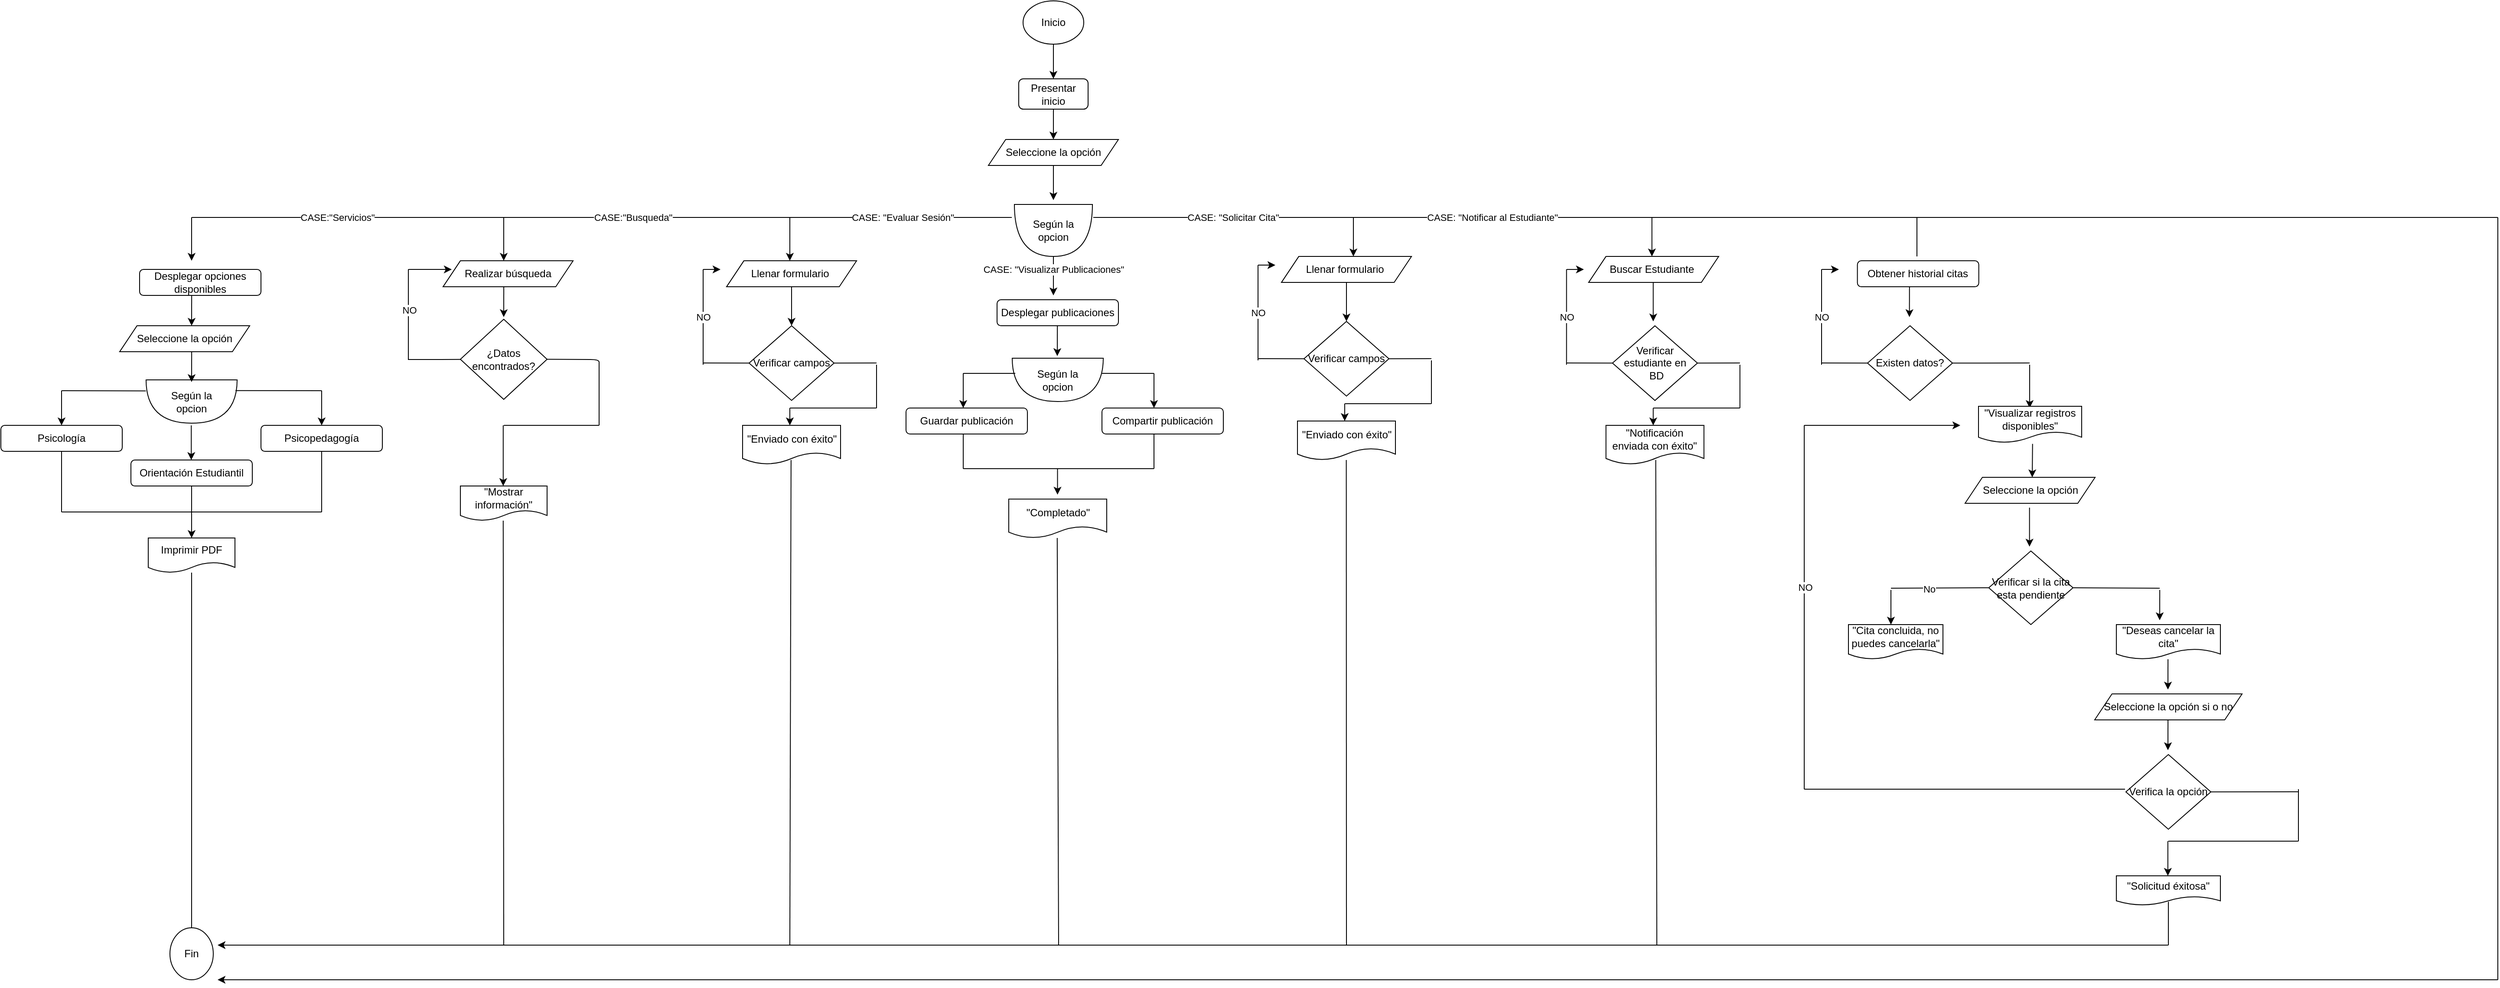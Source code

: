 <mxfile version="21.2.1" type="github">
  <diagram name="Página-1" id="sgpbGKXVAoiBB3uO94ZU">
    <mxGraphModel dx="7720" dy="3080" grid="1" gridSize="10" guides="1" tooltips="1" connect="1" arrows="1" fold="1" page="1" pageScale="1" pageWidth="827" pageHeight="1169" math="0" shadow="0">
      <root>
        <mxCell id="0" />
        <mxCell id="1" parent="0" />
        <mxCell id="1PB_SCIDDS1MxONWPjft-3" value="" style="edgeStyle=orthogonalEdgeStyle;rounded=0;orthogonalLoop=1;jettySize=auto;html=1;" parent="1" source="1PB_SCIDDS1MxONWPjft-1" target="1PB_SCIDDS1MxONWPjft-2" edge="1">
          <mxGeometry relative="1" as="geometry" />
        </mxCell>
        <mxCell id="1PB_SCIDDS1MxONWPjft-1" value="Inicio" style="ellipse;whiteSpace=wrap;html=1;" parent="1" vertex="1">
          <mxGeometry x="379" y="150" width="70" height="50" as="geometry" />
        </mxCell>
        <mxCell id="1PB_SCIDDS1MxONWPjft-5" value="" style="edgeStyle=orthogonalEdgeStyle;rounded=0;orthogonalLoop=1;jettySize=auto;html=1;" parent="1" source="1PB_SCIDDS1MxONWPjft-2" edge="1">
          <mxGeometry relative="1" as="geometry">
            <mxPoint x="414" y="310.0" as="targetPoint" />
          </mxGeometry>
        </mxCell>
        <mxCell id="1PB_SCIDDS1MxONWPjft-2" value="Presentar inicio" style="rounded=1;whiteSpace=wrap;html=1;" parent="1" vertex="1">
          <mxGeometry x="374" y="240" width="80" height="35" as="geometry" />
        </mxCell>
        <mxCell id="1PB_SCIDDS1MxONWPjft-12" value="" style="edgeStyle=orthogonalEdgeStyle;rounded=0;orthogonalLoop=1;jettySize=auto;html=1;" parent="1" source="1PB_SCIDDS1MxONWPjft-6" edge="1">
          <mxGeometry relative="1" as="geometry">
            <mxPoint x="414" y="380" as="targetPoint" />
          </mxGeometry>
        </mxCell>
        <mxCell id="1PB_SCIDDS1MxONWPjft-6" value="Seleccione la opción" style="shape=parallelogram;perimeter=parallelogramPerimeter;whiteSpace=wrap;html=1;fixedSize=1;" parent="1" vertex="1">
          <mxGeometry x="339" y="310" width="150" height="30" as="geometry" />
        </mxCell>
        <mxCell id="1PB_SCIDDS1MxONWPjft-9" value="" style="shape=or;whiteSpace=wrap;html=1;rotation=90;" parent="1" vertex="1">
          <mxGeometry x="384" y="370" width="60" height="90" as="geometry" />
        </mxCell>
        <mxCell id="1PB_SCIDDS1MxONWPjft-10" value="Según la opcion" style="text;html=1;strokeColor=none;fillColor=none;align=center;verticalAlign=middle;whiteSpace=wrap;rounded=0;" parent="1" vertex="1">
          <mxGeometry x="384" y="400" width="60" height="30" as="geometry" />
        </mxCell>
        <mxCell id="1PB_SCIDDS1MxONWPjft-18" value="" style="endArrow=classic;html=1;rounded=0;" parent="1" edge="1">
          <mxGeometry width="50" height="50" relative="1" as="geometry">
            <mxPoint x="-580" y="400.04" as="sourcePoint" />
            <mxPoint x="-580" y="450.04" as="targetPoint" />
          </mxGeometry>
        </mxCell>
        <mxCell id="1PB_SCIDDS1MxONWPjft-20" value="" style="endArrow=none;html=1;rounded=0;" parent="1" edge="1">
          <mxGeometry width="50" height="50" relative="1" as="geometry">
            <mxPoint x="-580" y="400.04" as="sourcePoint" />
            <mxPoint x="366" y="400" as="targetPoint" />
          </mxGeometry>
        </mxCell>
        <mxCell id="1PB_SCIDDS1MxONWPjft-21" value="CASE:&quot;Servicios&quot;" style="edgeLabel;html=1;align=center;verticalAlign=middle;resizable=0;points=[];" parent="1PB_SCIDDS1MxONWPjft-20" vertex="1" connectable="0">
          <mxGeometry x="-0.813" relative="1" as="geometry">
            <mxPoint x="79" as="offset" />
          </mxGeometry>
        </mxCell>
        <mxCell id="1PB_SCIDDS1MxONWPjft-66" value="CASE:&quot;Busqueda&quot;" style="edgeLabel;html=1;align=center;verticalAlign=middle;resizable=0;points=[];" parent="1PB_SCIDDS1MxONWPjft-20" vertex="1" connectable="0">
          <mxGeometry x="-0.302" y="-2" relative="1" as="geometry">
            <mxPoint x="179" y="-2" as="offset" />
          </mxGeometry>
        </mxCell>
        <mxCell id="1PB_SCIDDS1MxONWPjft-81" value="CASE: &quot;Evaluar Sesión&quot;" style="edgeLabel;html=1;align=center;verticalAlign=middle;resizable=0;points=[];" parent="1PB_SCIDDS1MxONWPjft-20" vertex="1" connectable="0">
          <mxGeometry x="0.079" relative="1" as="geometry">
            <mxPoint x="309" as="offset" />
          </mxGeometry>
        </mxCell>
        <mxCell id="1PB_SCIDDS1MxONWPjft-27" value="" style="edgeStyle=orthogonalEdgeStyle;rounded=0;orthogonalLoop=1;jettySize=auto;html=1;" parent="1" edge="1">
          <mxGeometry relative="1" as="geometry">
            <mxPoint x="-579.933" y="490.04" as="sourcePoint" />
            <mxPoint x="-580" y="525.04" as="targetPoint" />
          </mxGeometry>
        </mxCell>
        <mxCell id="1PB_SCIDDS1MxONWPjft-23" value="" style="shape=or;whiteSpace=wrap;html=1;rotation=90;" parent="1" vertex="1">
          <mxGeometry x="-605" y="560.04" width="50" height="105" as="geometry" />
        </mxCell>
        <mxCell id="1PB_SCIDDS1MxONWPjft-24" value="Según la opcion" style="text;html=1;strokeColor=none;fillColor=none;align=center;verticalAlign=middle;whiteSpace=wrap;rounded=0;" parent="1" vertex="1">
          <mxGeometry x="-610" y="597.54" width="60" height="30" as="geometry" />
        </mxCell>
        <mxCell id="1PB_SCIDDS1MxONWPjft-28" value="" style="endArrow=none;html=1;rounded=0;entryX=0.255;entryY=1.003;entryDx=0;entryDy=0;entryPerimeter=0;" parent="1" target="1PB_SCIDDS1MxONWPjft-23" edge="1">
          <mxGeometry width="50" height="50" relative="1" as="geometry">
            <mxPoint x="-730" y="600.04" as="sourcePoint" />
            <mxPoint x="-640" y="597.54" as="targetPoint" />
          </mxGeometry>
        </mxCell>
        <mxCell id="1PB_SCIDDS1MxONWPjft-29" value="Desplegar opciones disponibles" style="rounded=1;whiteSpace=wrap;html=1;" parent="1" vertex="1">
          <mxGeometry x="-640" y="460.04" width="140" height="30" as="geometry" />
        </mxCell>
        <mxCell id="1PB_SCIDDS1MxONWPjft-30" value="Seleccione la opción" style="shape=parallelogram;perimeter=parallelogramPerimeter;whiteSpace=wrap;html=1;fixedSize=1;" parent="1" vertex="1">
          <mxGeometry x="-663" y="525.04" width="150" height="30" as="geometry" />
        </mxCell>
        <mxCell id="1PB_SCIDDS1MxONWPjft-33" value="" style="edgeStyle=orthogonalEdgeStyle;rounded=0;orthogonalLoop=1;jettySize=auto;html=1;" parent="1" edge="1">
          <mxGeometry relative="1" as="geometry">
            <mxPoint x="-579.933" y="555.04" as="sourcePoint" />
            <mxPoint x="-580" y="590.04" as="targetPoint" />
          </mxGeometry>
        </mxCell>
        <mxCell id="1PB_SCIDDS1MxONWPjft-34" value="Psicología" style="rounded=1;whiteSpace=wrap;html=1;" parent="1" vertex="1">
          <mxGeometry x="-800" y="640.04" width="140" height="30" as="geometry" />
        </mxCell>
        <mxCell id="1PB_SCIDDS1MxONWPjft-35" value="" style="endArrow=classic;html=1;rounded=0;" parent="1" edge="1">
          <mxGeometry width="50" height="50" relative="1" as="geometry">
            <mxPoint x="-580.37" y="640.04" as="sourcePoint" />
            <mxPoint x="-580.37" y="680.04" as="targetPoint" />
          </mxGeometry>
        </mxCell>
        <mxCell id="1PB_SCIDDS1MxONWPjft-38" value="Orientación Estudiantil" style="rounded=1;whiteSpace=wrap;html=1;" parent="1" vertex="1">
          <mxGeometry x="-650" y="680.04" width="140" height="30" as="geometry" />
        </mxCell>
        <mxCell id="1PB_SCIDDS1MxONWPjft-39" value="" style="endArrow=classic;html=1;rounded=0;" parent="1" edge="1">
          <mxGeometry width="50" height="50" relative="1" as="geometry">
            <mxPoint x="-730" y="600.04" as="sourcePoint" />
            <mxPoint x="-730" y="640.04" as="targetPoint" />
          </mxGeometry>
        </mxCell>
        <mxCell id="1PB_SCIDDS1MxONWPjft-40" value="Psicopedagogía" style="rounded=1;whiteSpace=wrap;html=1;" parent="1" vertex="1">
          <mxGeometry x="-500" y="640.04" width="140" height="30" as="geometry" />
        </mxCell>
        <mxCell id="1PB_SCIDDS1MxONWPjft-42" value="" style="endArrow=none;html=1;rounded=0;exitX=0.247;exitY=0.018;exitDx=0;exitDy=0;exitPerimeter=0;" parent="1" source="1PB_SCIDDS1MxONWPjft-23" edge="1">
          <mxGeometry width="50" height="50" relative="1" as="geometry">
            <mxPoint x="-520" y="600.04" as="sourcePoint" />
            <mxPoint x="-430" y="600.04" as="targetPoint" />
          </mxGeometry>
        </mxCell>
        <mxCell id="1PB_SCIDDS1MxONWPjft-43" value="" style="endArrow=classic;html=1;rounded=0;" parent="1" edge="1">
          <mxGeometry width="50" height="50" relative="1" as="geometry">
            <mxPoint x="-430" y="600.04" as="sourcePoint" />
            <mxPoint x="-430" y="640.04" as="targetPoint" />
          </mxGeometry>
        </mxCell>
        <mxCell id="1PB_SCIDDS1MxONWPjft-45" value="" style="endArrow=none;html=1;rounded=0;entryX=0.5;entryY=1;entryDx=0;entryDy=0;" parent="1" target="1PB_SCIDDS1MxONWPjft-34" edge="1">
          <mxGeometry width="50" height="50" relative="1" as="geometry">
            <mxPoint x="-730" y="740.04" as="sourcePoint" />
            <mxPoint x="-730" y="680.04" as="targetPoint" />
          </mxGeometry>
        </mxCell>
        <mxCell id="1PB_SCIDDS1MxONWPjft-46" value="" style="endArrow=none;html=1;rounded=0;entryX=0.5;entryY=1;entryDx=0;entryDy=0;" parent="1" target="1PB_SCIDDS1MxONWPjft-40" edge="1">
          <mxGeometry width="50" height="50" relative="1" as="geometry">
            <mxPoint x="-430" y="740.04" as="sourcePoint" />
            <mxPoint x="-420" y="680.04" as="targetPoint" />
          </mxGeometry>
        </mxCell>
        <mxCell id="1PB_SCIDDS1MxONWPjft-47" value="" style="endArrow=none;html=1;rounded=0;" parent="1" edge="1">
          <mxGeometry width="50" height="50" relative="1" as="geometry">
            <mxPoint x="-730" y="740.04" as="sourcePoint" />
            <mxPoint x="-430" y="740.04" as="targetPoint" />
          </mxGeometry>
        </mxCell>
        <mxCell id="1PB_SCIDDS1MxONWPjft-48" value="" style="endArrow=none;html=1;rounded=0;" parent="1" edge="1">
          <mxGeometry width="50" height="50" relative="1" as="geometry">
            <mxPoint x="-580" y="740.04" as="sourcePoint" />
            <mxPoint x="-580" y="710.04" as="targetPoint" />
          </mxGeometry>
        </mxCell>
        <mxCell id="1PB_SCIDDS1MxONWPjft-50" value="Imprimir PDF" style="shape=document;whiteSpace=wrap;html=1;boundedLbl=1;" parent="1" vertex="1">
          <mxGeometry x="-630" y="770.04" width="100" height="40" as="geometry" />
        </mxCell>
        <mxCell id="1PB_SCIDDS1MxONWPjft-51" value="" style="endArrow=classic;html=1;rounded=0;entryX=0.5;entryY=0;entryDx=0;entryDy=0;" parent="1" target="1PB_SCIDDS1MxONWPjft-50" edge="1">
          <mxGeometry width="50" height="50" relative="1" as="geometry">
            <mxPoint x="-580" y="740.04" as="sourcePoint" />
            <mxPoint x="-510" y="760.04" as="targetPoint" />
          </mxGeometry>
        </mxCell>
        <mxCell id="1PB_SCIDDS1MxONWPjft-52" value="" style="endArrow=classic;html=1;rounded=0;" parent="1" edge="1">
          <mxGeometry width="50" height="50" relative="1" as="geometry">
            <mxPoint x="-220" y="400.04" as="sourcePoint" />
            <mxPoint x="-220" y="450.04" as="targetPoint" />
          </mxGeometry>
        </mxCell>
        <mxCell id="1PB_SCIDDS1MxONWPjft-54" value="Realizar búsqueda" style="shape=parallelogram;perimeter=parallelogramPerimeter;whiteSpace=wrap;html=1;fixedSize=1;" parent="1" vertex="1">
          <mxGeometry x="-290" y="450.04" width="150" height="30" as="geometry" />
        </mxCell>
        <mxCell id="1PB_SCIDDS1MxONWPjft-55" value="" style="edgeStyle=orthogonalEdgeStyle;rounded=0;orthogonalLoop=1;jettySize=auto;html=1;" parent="1" edge="1">
          <mxGeometry relative="1" as="geometry">
            <mxPoint x="-219.933" y="480.04" as="sourcePoint" />
            <mxPoint x="-220" y="515.04" as="targetPoint" />
          </mxGeometry>
        </mxCell>
        <mxCell id="1PB_SCIDDS1MxONWPjft-56" value="¿Datos encontrados?" style="rhombus;whiteSpace=wrap;html=1;" parent="1" vertex="1">
          <mxGeometry x="-270" y="517.54" width="100" height="92.5" as="geometry" />
        </mxCell>
        <mxCell id="1PB_SCIDDS1MxONWPjft-57" value="" style="endArrow=none;html=1;rounded=0;" parent="1" target="1PB_SCIDDS1MxONWPjft-56" edge="1">
          <mxGeometry width="50" height="50" relative="1" as="geometry">
            <mxPoint x="-330" y="560.04" as="sourcePoint" />
            <mxPoint x="-270" y="570.04" as="targetPoint" />
            <Array as="points">
              <mxPoint x="-330" y="564.04" />
            </Array>
          </mxGeometry>
        </mxCell>
        <mxCell id="1PB_SCIDDS1MxONWPjft-59" value="" style="endArrow=none;html=1;rounded=0;" parent="1" edge="1">
          <mxGeometry width="50" height="50" relative="1" as="geometry">
            <mxPoint x="-330" y="460.04" as="sourcePoint" />
            <mxPoint x="-330" y="560.04" as="targetPoint" />
          </mxGeometry>
        </mxCell>
        <mxCell id="1PB_SCIDDS1MxONWPjft-61" value="NO" style="edgeLabel;html=1;align=center;verticalAlign=middle;resizable=0;points=[];" parent="1PB_SCIDDS1MxONWPjft-59" vertex="1" connectable="0">
          <mxGeometry x="-0.055" y="1" relative="1" as="geometry">
            <mxPoint as="offset" />
          </mxGeometry>
        </mxCell>
        <mxCell id="1PB_SCIDDS1MxONWPjft-60" value="" style="endArrow=classic;html=1;rounded=0;" parent="1" edge="1">
          <mxGeometry width="50" height="50" relative="1" as="geometry">
            <mxPoint x="-330" y="460.04" as="sourcePoint" />
            <mxPoint x="-280" y="460.04" as="targetPoint" />
          </mxGeometry>
        </mxCell>
        <mxCell id="1PB_SCIDDS1MxONWPjft-62" value="" style="endArrow=none;html=1;rounded=1;exitX=1;exitY=0.5;exitDx=0;exitDy=0;" parent="1" edge="1">
          <mxGeometry width="50" height="50" relative="1" as="geometry">
            <mxPoint x="-170" y="563.79" as="sourcePoint" />
            <mxPoint x="-110" y="570.04" as="targetPoint" />
            <Array as="points">
              <mxPoint x="-110" y="564.04" />
            </Array>
          </mxGeometry>
        </mxCell>
        <mxCell id="1PB_SCIDDS1MxONWPjft-64" value="&quot;Mostrar información&quot;" style="shape=document;whiteSpace=wrap;html=1;boundedLbl=1;" parent="1" vertex="1">
          <mxGeometry x="-270" y="710.04" width="100" height="40" as="geometry" />
        </mxCell>
        <mxCell id="1PB_SCIDDS1MxONWPjft-71" value="" style="edgeStyle=orthogonalEdgeStyle;rounded=0;orthogonalLoop=1;jettySize=auto;html=1;" parent="1" source="1PB_SCIDDS1MxONWPjft-68" target="1PB_SCIDDS1MxONWPjft-70" edge="1">
          <mxGeometry relative="1" as="geometry" />
        </mxCell>
        <mxCell id="1PB_SCIDDS1MxONWPjft-68" value="Llenar formulario&amp;nbsp;" style="shape=parallelogram;perimeter=parallelogramPerimeter;whiteSpace=wrap;html=1;fixedSize=1;" parent="1" vertex="1">
          <mxGeometry x="37" y="450.04" width="150" height="30" as="geometry" />
        </mxCell>
        <mxCell id="1PB_SCIDDS1MxONWPjft-69" value="" style="endArrow=classic;html=1;rounded=0;" parent="1" edge="1">
          <mxGeometry width="50" height="50" relative="1" as="geometry">
            <mxPoint x="110" y="400" as="sourcePoint" />
            <mxPoint x="110" y="450" as="targetPoint" />
          </mxGeometry>
        </mxCell>
        <mxCell id="1PB_SCIDDS1MxONWPjft-70" value="Verificar campos" style="rhombus;whiteSpace=wrap;html=1;" parent="1" vertex="1">
          <mxGeometry x="63" y="525.04" width="98" height="86.21" as="geometry" />
        </mxCell>
        <mxCell id="1PB_SCIDDS1MxONWPjft-72" value="" style="endArrow=none;html=1;rounded=0;entryX=0;entryY=0.5;entryDx=0;entryDy=0;" parent="1" target="1PB_SCIDDS1MxONWPjft-70" edge="1">
          <mxGeometry width="50" height="50" relative="1" as="geometry">
            <mxPoint x="10" y="568" as="sourcePoint" />
            <mxPoint x="80" y="560" as="targetPoint" />
          </mxGeometry>
        </mxCell>
        <mxCell id="1PB_SCIDDS1MxONWPjft-73" value="" style="endArrow=none;html=1;rounded=0;" parent="1" edge="1">
          <mxGeometry width="50" height="50" relative="1" as="geometry">
            <mxPoint x="10" y="570" as="sourcePoint" />
            <mxPoint x="10" y="460" as="targetPoint" />
          </mxGeometry>
        </mxCell>
        <mxCell id="1PB_SCIDDS1MxONWPjft-75" value="NO" style="edgeLabel;html=1;align=center;verticalAlign=middle;resizable=0;points=[];" parent="1PB_SCIDDS1MxONWPjft-73" vertex="1" connectable="0">
          <mxGeometry x="0.013" relative="1" as="geometry">
            <mxPoint as="offset" />
          </mxGeometry>
        </mxCell>
        <mxCell id="1PB_SCIDDS1MxONWPjft-74" value="" style="endArrow=classic;html=1;rounded=0;" parent="1" edge="1">
          <mxGeometry width="50" height="50" relative="1" as="geometry">
            <mxPoint x="10" y="460" as="sourcePoint" />
            <mxPoint x="30" y="460" as="targetPoint" />
          </mxGeometry>
        </mxCell>
        <mxCell id="1PB_SCIDDS1MxONWPjft-76" value="" style="endArrow=none;html=1;rounded=0;exitX=1;exitY=0.5;exitDx=0;exitDy=0;" parent="1" source="1PB_SCIDDS1MxONWPjft-70" edge="1">
          <mxGeometry width="50" height="50" relative="1" as="geometry">
            <mxPoint x="170" y="570" as="sourcePoint" />
            <mxPoint x="210" y="568" as="targetPoint" />
            <Array as="points" />
          </mxGeometry>
        </mxCell>
        <mxCell id="1PB_SCIDDS1MxONWPjft-78" value="" style="endArrow=classic;html=1;rounded=0;" parent="1" edge="1">
          <mxGeometry width="50" height="50" relative="1" as="geometry">
            <mxPoint x="-220.59" y="640.04" as="sourcePoint" />
            <mxPoint x="-220.59" y="710.04" as="targetPoint" />
          </mxGeometry>
        </mxCell>
        <mxCell id="1PB_SCIDDS1MxONWPjft-79" value="" style="endArrow=classic;html=1;rounded=0;" parent="1" edge="1">
          <mxGeometry width="50" height="50" relative="1" as="geometry">
            <mxPoint x="110" y="620.04" as="sourcePoint" />
            <mxPoint x="110" y="640" as="targetPoint" />
          </mxGeometry>
        </mxCell>
        <mxCell id="1PB_SCIDDS1MxONWPjft-80" value="&quot;Enviado con éxito&quot;" style="shape=document;whiteSpace=wrap;html=1;boundedLbl=1;" parent="1" vertex="1">
          <mxGeometry x="55.5" y="640.04" width="113" height="44.96" as="geometry" />
        </mxCell>
        <mxCell id="1PB_SCIDDS1MxONWPjft-82" value="" style="endArrow=classic;html=1;rounded=0;exitX=1;exitY=0.5;exitDx=0;exitDy=0;exitPerimeter=0;" parent="1" source="1PB_SCIDDS1MxONWPjft-9" edge="1">
          <mxGeometry width="50" height="50" relative="1" as="geometry">
            <mxPoint x="413.74" y="450.04" as="sourcePoint" />
            <mxPoint x="414" y="490" as="targetPoint" />
          </mxGeometry>
        </mxCell>
        <mxCell id="1PB_SCIDDS1MxONWPjft-83" value="Desplegar publicaciones" style="rounded=1;whiteSpace=wrap;html=1;" parent="1" vertex="1">
          <mxGeometry x="349" y="495.04" width="140" height="30" as="geometry" />
        </mxCell>
        <mxCell id="1PB_SCIDDS1MxONWPjft-84" value="" style="edgeStyle=orthogonalEdgeStyle;rounded=0;orthogonalLoop=1;jettySize=auto;html=1;" parent="1" edge="1">
          <mxGeometry relative="1" as="geometry">
            <mxPoint x="418.537" y="525.04" as="sourcePoint" />
            <mxPoint x="418.47" y="560.04" as="targetPoint" />
          </mxGeometry>
        </mxCell>
        <mxCell id="1PB_SCIDDS1MxONWPjft-85" value="" style="shape=or;whiteSpace=wrap;html=1;rotation=90;" parent="1" vertex="1">
          <mxGeometry x="394" y="535.04" width="50" height="105" as="geometry" />
        </mxCell>
        <mxCell id="1PB_SCIDDS1MxONWPjft-86" value="" style="endArrow=none;html=1;rounded=0;" parent="1" edge="1">
          <mxGeometry width="50" height="50" relative="1" as="geometry">
            <mxPoint x="310" y="580" as="sourcePoint" />
            <mxPoint x="370" y="580" as="targetPoint" />
          </mxGeometry>
        </mxCell>
        <mxCell id="1PB_SCIDDS1MxONWPjft-88" value="" style="endArrow=none;html=1;rounded=0;" parent="1" edge="1">
          <mxGeometry width="50" height="50" relative="1" as="geometry">
            <mxPoint x="210" y="620" as="sourcePoint" />
            <mxPoint x="210" y="570.04" as="targetPoint" />
          </mxGeometry>
        </mxCell>
        <mxCell id="1PB_SCIDDS1MxONWPjft-89" value="" style="endArrow=none;html=1;rounded=0;" parent="1" edge="1">
          <mxGeometry width="50" height="50" relative="1" as="geometry">
            <mxPoint x="110" y="620" as="sourcePoint" />
            <mxPoint x="210" y="620" as="targetPoint" />
          </mxGeometry>
        </mxCell>
        <mxCell id="1PB_SCIDDS1MxONWPjft-90" value="Guardar publicación" style="rounded=1;whiteSpace=wrap;html=1;" parent="1" vertex="1">
          <mxGeometry x="244" y="620" width="140" height="30" as="geometry" />
        </mxCell>
        <mxCell id="1PB_SCIDDS1MxONWPjft-91" value="" style="endArrow=classic;html=1;rounded=0;" parent="1" edge="1">
          <mxGeometry width="50" height="50" relative="1" as="geometry">
            <mxPoint x="310" y="580" as="sourcePoint" />
            <mxPoint x="310" y="620" as="targetPoint" />
          </mxGeometry>
        </mxCell>
        <mxCell id="1PB_SCIDDS1MxONWPjft-92" value="Compartir publicación" style="rounded=1;whiteSpace=wrap;html=1;" parent="1" vertex="1">
          <mxGeometry x="470" y="620" width="140" height="30" as="geometry" />
        </mxCell>
        <mxCell id="1PB_SCIDDS1MxONWPjft-93" value="" style="endArrow=none;html=1;rounded=0;" parent="1" edge="1">
          <mxGeometry width="50" height="50" relative="1" as="geometry">
            <mxPoint x="470" y="580" as="sourcePoint" />
            <mxPoint x="530" y="580" as="targetPoint" />
          </mxGeometry>
        </mxCell>
        <mxCell id="1PB_SCIDDS1MxONWPjft-94" value="" style="endArrow=classic;html=1;rounded=0;" parent="1" edge="1">
          <mxGeometry width="50" height="50" relative="1" as="geometry">
            <mxPoint x="530" y="580" as="sourcePoint" />
            <mxPoint x="530" y="620" as="targetPoint" />
          </mxGeometry>
        </mxCell>
        <mxCell id="1PB_SCIDDS1MxONWPjft-95" value="Según la opcion" style="text;html=1;strokeColor=none;fillColor=none;align=center;verticalAlign=middle;whiteSpace=wrap;rounded=0;" parent="1" vertex="1">
          <mxGeometry x="389" y="572.54" width="60" height="30" as="geometry" />
        </mxCell>
        <mxCell id="1PB_SCIDDS1MxONWPjft-96" value="" style="endArrow=none;html=1;rounded=0;" parent="1" edge="1">
          <mxGeometry width="50" height="50" relative="1" as="geometry">
            <mxPoint x="310" y="690" as="sourcePoint" />
            <mxPoint x="310" y="650" as="targetPoint" />
          </mxGeometry>
        </mxCell>
        <mxCell id="1PB_SCIDDS1MxONWPjft-98" value="" style="endArrow=none;html=1;rounded=0;" parent="1" edge="1">
          <mxGeometry width="50" height="50" relative="1" as="geometry">
            <mxPoint x="530" y="690" as="sourcePoint" />
            <mxPoint x="530" y="650" as="targetPoint" />
          </mxGeometry>
        </mxCell>
        <mxCell id="1PB_SCIDDS1MxONWPjft-99" value="" style="endArrow=none;html=1;rounded=0;" parent="1" edge="1">
          <mxGeometry width="50" height="50" relative="1" as="geometry">
            <mxPoint x="310" y="690" as="sourcePoint" />
            <mxPoint x="530" y="690" as="targetPoint" />
          </mxGeometry>
        </mxCell>
        <mxCell id="1PB_SCIDDS1MxONWPjft-100" value="" style="endArrow=classic;html=1;rounded=0;entryX=0.5;entryY=0;entryDx=0;entryDy=0;" parent="1" edge="1">
          <mxGeometry width="50" height="50" relative="1" as="geometry">
            <mxPoint x="418.74" y="690" as="sourcePoint" />
            <mxPoint x="418.74" y="719.96" as="targetPoint" />
          </mxGeometry>
        </mxCell>
        <mxCell id="1PB_SCIDDS1MxONWPjft-101" value="&quot;Completado&quot;" style="shape=document;whiteSpace=wrap;html=1;boundedLbl=1;" parent="1" vertex="1">
          <mxGeometry x="362.5" y="725.08" width="113" height="44.96" as="geometry" />
        </mxCell>
        <mxCell id="EtCirOxP8vXVLpliy4fe-1" value="" style="endArrow=none;html=1;rounded=0;" edge="1" parent="1">
          <mxGeometry width="50" height="50" relative="1" as="geometry">
            <mxPoint x="460" y="400.04" as="sourcePoint" />
            <mxPoint x="1406" y="400" as="targetPoint" />
          </mxGeometry>
        </mxCell>
        <mxCell id="EtCirOxP8vXVLpliy4fe-2" value="CASE: &quot;Solicitar Cita&quot;" style="edgeLabel;html=1;align=center;verticalAlign=middle;resizable=0;points=[];" vertex="1" connectable="0" parent="EtCirOxP8vXVLpliy4fe-1">
          <mxGeometry x="-0.813" relative="1" as="geometry">
            <mxPoint x="72" as="offset" />
          </mxGeometry>
        </mxCell>
        <mxCell id="EtCirOxP8vXVLpliy4fe-4" value="CASE: &quot;Notificar al Estudiante&quot;" style="edgeLabel;html=1;align=center;verticalAlign=middle;resizable=0;points=[];" vertex="1" connectable="0" parent="EtCirOxP8vXVLpliy4fe-1">
          <mxGeometry x="0.079" relative="1" as="geometry">
            <mxPoint x="-51" as="offset" />
          </mxGeometry>
        </mxCell>
        <mxCell id="EtCirOxP8vXVLpliy4fe-5" value="" style="endArrow=classic;html=1;rounded=0;exitX=1;exitY=0.5;exitDx=0;exitDy=0;exitPerimeter=0;" edge="1" parent="1">
          <mxGeometry width="50" height="50" relative="1" as="geometry">
            <mxPoint x="760" y="400" as="sourcePoint" />
            <mxPoint x="760" y="445" as="targetPoint" />
          </mxGeometry>
        </mxCell>
        <mxCell id="EtCirOxP8vXVLpliy4fe-8" value="" style="edgeStyle=orthogonalEdgeStyle;rounded=0;orthogonalLoop=1;jettySize=auto;html=1;" edge="1" parent="1" source="EtCirOxP8vXVLpliy4fe-9" target="EtCirOxP8vXVLpliy4fe-10">
          <mxGeometry relative="1" as="geometry" />
        </mxCell>
        <mxCell id="EtCirOxP8vXVLpliy4fe-9" value="Llenar formulario&amp;nbsp;" style="shape=parallelogram;perimeter=parallelogramPerimeter;whiteSpace=wrap;html=1;fixedSize=1;" vertex="1" parent="1">
          <mxGeometry x="677" y="445.04" width="150" height="30" as="geometry" />
        </mxCell>
        <mxCell id="EtCirOxP8vXVLpliy4fe-10" value="Verificar campos" style="rhombus;whiteSpace=wrap;html=1;" vertex="1" parent="1">
          <mxGeometry x="703" y="520.04" width="98" height="86.21" as="geometry" />
        </mxCell>
        <mxCell id="EtCirOxP8vXVLpliy4fe-11" value="" style="endArrow=none;html=1;rounded=0;entryX=0;entryY=0.5;entryDx=0;entryDy=0;" edge="1" parent="1" target="EtCirOxP8vXVLpliy4fe-10">
          <mxGeometry width="50" height="50" relative="1" as="geometry">
            <mxPoint x="650" y="563" as="sourcePoint" />
            <mxPoint x="720" y="555" as="targetPoint" />
          </mxGeometry>
        </mxCell>
        <mxCell id="EtCirOxP8vXVLpliy4fe-12" value="" style="endArrow=none;html=1;rounded=0;" edge="1" parent="1">
          <mxGeometry width="50" height="50" relative="1" as="geometry">
            <mxPoint x="650" y="565" as="sourcePoint" />
            <mxPoint x="650" y="455" as="targetPoint" />
          </mxGeometry>
        </mxCell>
        <mxCell id="EtCirOxP8vXVLpliy4fe-13" value="NO" style="edgeLabel;html=1;align=center;verticalAlign=middle;resizable=0;points=[];" vertex="1" connectable="0" parent="EtCirOxP8vXVLpliy4fe-12">
          <mxGeometry x="0.013" relative="1" as="geometry">
            <mxPoint as="offset" />
          </mxGeometry>
        </mxCell>
        <mxCell id="EtCirOxP8vXVLpliy4fe-14" value="" style="endArrow=classic;html=1;rounded=0;" edge="1" parent="1">
          <mxGeometry width="50" height="50" relative="1" as="geometry">
            <mxPoint x="650" y="455" as="sourcePoint" />
            <mxPoint x="670" y="455" as="targetPoint" />
          </mxGeometry>
        </mxCell>
        <mxCell id="EtCirOxP8vXVLpliy4fe-15" value="" style="endArrow=none;html=1;rounded=0;exitX=1;exitY=0.5;exitDx=0;exitDy=0;" edge="1" parent="1" source="EtCirOxP8vXVLpliy4fe-10">
          <mxGeometry width="50" height="50" relative="1" as="geometry">
            <mxPoint x="810" y="565" as="sourcePoint" />
            <mxPoint x="850" y="563" as="targetPoint" />
            <Array as="points" />
          </mxGeometry>
        </mxCell>
        <mxCell id="EtCirOxP8vXVLpliy4fe-16" value="" style="endArrow=classic;html=1;rounded=0;" edge="1" parent="1">
          <mxGeometry width="50" height="50" relative="1" as="geometry">
            <mxPoint x="750" y="615.04" as="sourcePoint" />
            <mxPoint x="750" y="635" as="targetPoint" />
          </mxGeometry>
        </mxCell>
        <mxCell id="EtCirOxP8vXVLpliy4fe-17" value="&quot;Enviado con éxito&quot;" style="shape=document;whiteSpace=wrap;html=1;boundedLbl=1;" vertex="1" parent="1">
          <mxGeometry x="695.5" y="635.04" width="113" height="44.96" as="geometry" />
        </mxCell>
        <mxCell id="EtCirOxP8vXVLpliy4fe-18" value="" style="endArrow=none;html=1;rounded=0;" edge="1" parent="1">
          <mxGeometry width="50" height="50" relative="1" as="geometry">
            <mxPoint x="850" y="615" as="sourcePoint" />
            <mxPoint x="850" y="565.04" as="targetPoint" />
          </mxGeometry>
        </mxCell>
        <mxCell id="EtCirOxP8vXVLpliy4fe-19" value="" style="endArrow=none;html=1;rounded=0;" edge="1" parent="1">
          <mxGeometry width="50" height="50" relative="1" as="geometry">
            <mxPoint x="750" y="615" as="sourcePoint" />
            <mxPoint x="850" y="615" as="targetPoint" />
          </mxGeometry>
        </mxCell>
        <mxCell id="EtCirOxP8vXVLpliy4fe-20" value="CASE: &quot;Visualizar Publicaciones&quot;" style="edgeLabel;html=1;align=center;verticalAlign=middle;resizable=0;points=[];" vertex="1" connectable="0" parent="1">
          <mxGeometry x="414.0" y="460.038" as="geometry" />
        </mxCell>
        <mxCell id="EtCirOxP8vXVLpliy4fe-21" value="" style="endArrow=classic;html=1;rounded=0;exitX=1;exitY=0.5;exitDx=0;exitDy=0;exitPerimeter=0;" edge="1" parent="1">
          <mxGeometry width="50" height="50" relative="1" as="geometry">
            <mxPoint x="1104.33" y="400" as="sourcePoint" />
            <mxPoint x="1104.33" y="445" as="targetPoint" />
          </mxGeometry>
        </mxCell>
        <mxCell id="EtCirOxP8vXVLpliy4fe-23" value="" style="edgeStyle=orthogonalEdgeStyle;rounded=0;orthogonalLoop=1;jettySize=auto;html=1;" edge="1" parent="1">
          <mxGeometry relative="1" as="geometry">
            <mxPoint x="1105.83" y="475.04" as="sourcePoint" />
            <mxPoint x="1105.83" y="520.04" as="targetPoint" />
          </mxGeometry>
        </mxCell>
        <mxCell id="EtCirOxP8vXVLpliy4fe-29" value="Verificar estudiante en&lt;br&gt;&amp;nbsp;BD" style="rhombus;whiteSpace=wrap;html=1;" vertex="1" parent="1">
          <mxGeometry x="1058.83" y="525.08" width="98" height="86.21" as="geometry" />
        </mxCell>
        <mxCell id="EtCirOxP8vXVLpliy4fe-30" value="" style="endArrow=none;html=1;rounded=0;entryX=0;entryY=0.5;entryDx=0;entryDy=0;" edge="1" parent="1" target="EtCirOxP8vXVLpliy4fe-29">
          <mxGeometry width="50" height="50" relative="1" as="geometry">
            <mxPoint x="1005.83" y="568.04" as="sourcePoint" />
            <mxPoint x="1075.83" y="560.04" as="targetPoint" />
          </mxGeometry>
        </mxCell>
        <mxCell id="EtCirOxP8vXVLpliy4fe-31" value="" style="endArrow=none;html=1;rounded=0;" edge="1" parent="1">
          <mxGeometry width="50" height="50" relative="1" as="geometry">
            <mxPoint x="1005.83" y="570.04" as="sourcePoint" />
            <mxPoint x="1005.83" y="460.04" as="targetPoint" />
          </mxGeometry>
        </mxCell>
        <mxCell id="EtCirOxP8vXVLpliy4fe-32" value="NO" style="edgeLabel;html=1;align=center;verticalAlign=middle;resizable=0;points=[];" vertex="1" connectable="0" parent="EtCirOxP8vXVLpliy4fe-31">
          <mxGeometry x="0.013" relative="1" as="geometry">
            <mxPoint as="offset" />
          </mxGeometry>
        </mxCell>
        <mxCell id="EtCirOxP8vXVLpliy4fe-33" value="" style="endArrow=classic;html=1;rounded=0;" edge="1" parent="1">
          <mxGeometry width="50" height="50" relative="1" as="geometry">
            <mxPoint x="1005.83" y="460.04" as="sourcePoint" />
            <mxPoint x="1025.83" y="460.04" as="targetPoint" />
          </mxGeometry>
        </mxCell>
        <mxCell id="EtCirOxP8vXVLpliy4fe-34" value="" style="endArrow=none;html=1;rounded=0;exitX=1;exitY=0.5;exitDx=0;exitDy=0;" edge="1" parent="1" source="EtCirOxP8vXVLpliy4fe-29">
          <mxGeometry width="50" height="50" relative="1" as="geometry">
            <mxPoint x="1165.83" y="570.04" as="sourcePoint" />
            <mxPoint x="1205.83" y="568.04" as="targetPoint" />
            <Array as="points" />
          </mxGeometry>
        </mxCell>
        <mxCell id="EtCirOxP8vXVLpliy4fe-35" value="" style="endArrow=classic;html=1;rounded=0;" edge="1" parent="1">
          <mxGeometry width="50" height="50" relative="1" as="geometry">
            <mxPoint x="1105.83" y="620.08" as="sourcePoint" />
            <mxPoint x="1105.83" y="640.04" as="targetPoint" />
          </mxGeometry>
        </mxCell>
        <mxCell id="EtCirOxP8vXVLpliy4fe-36" value="&quot;Notificación enviada con éxito&quot;" style="shape=document;whiteSpace=wrap;html=1;boundedLbl=1;" vertex="1" parent="1">
          <mxGeometry x="1051.33" y="640.04" width="113" height="44.96" as="geometry" />
        </mxCell>
        <mxCell id="EtCirOxP8vXVLpliy4fe-37" value="" style="endArrow=none;html=1;rounded=0;" edge="1" parent="1">
          <mxGeometry width="50" height="50" relative="1" as="geometry">
            <mxPoint x="1205.83" y="620" as="sourcePoint" />
            <mxPoint x="1205.83" y="570.04" as="targetPoint" />
          </mxGeometry>
        </mxCell>
        <mxCell id="EtCirOxP8vXVLpliy4fe-38" value="" style="endArrow=none;html=1;rounded=0;" edge="1" parent="1">
          <mxGeometry width="50" height="50" relative="1" as="geometry">
            <mxPoint x="1105.83" y="620.04" as="sourcePoint" />
            <mxPoint x="1205.83" y="620.04" as="targetPoint" />
          </mxGeometry>
        </mxCell>
        <mxCell id="EtCirOxP8vXVLpliy4fe-39" value="Buscar Estudiante&amp;nbsp;" style="shape=parallelogram;perimeter=parallelogramPerimeter;whiteSpace=wrap;html=1;fixedSize=1;" vertex="1" parent="1">
          <mxGeometry x="1031.33" y="445.04" width="150" height="30" as="geometry" />
        </mxCell>
        <mxCell id="EtCirOxP8vXVLpliy4fe-40" value="" style="endArrow=none;html=1;rounded=1;exitX=1;exitY=0.5;exitDx=0;exitDy=0;exitPerimeter=0;" edge="1" parent="1">
          <mxGeometry width="50" height="50" relative="1" as="geometry">
            <mxPoint x="1410" y="400" as="sourcePoint" />
            <mxPoint x="1410" y="445" as="targetPoint" />
          </mxGeometry>
        </mxCell>
        <mxCell id="EtCirOxP8vXVLpliy4fe-63" value="" style="edgeStyle=orthogonalEdgeStyle;rounded=0;orthogonalLoop=1;jettySize=auto;html=1;" edge="1" parent="1">
          <mxGeometry relative="1" as="geometry">
            <mxPoint x="1401.397" y="480.04" as="sourcePoint" />
            <mxPoint x="1401.33" y="515.04" as="targetPoint" />
          </mxGeometry>
        </mxCell>
        <mxCell id="EtCirOxP8vXVLpliy4fe-67" value="Obtener historial citas" style="rounded=1;whiteSpace=wrap;html=1;" vertex="1" parent="1">
          <mxGeometry x="1341.33" y="450.04" width="140" height="30" as="geometry" />
        </mxCell>
        <mxCell id="EtCirOxP8vXVLpliy4fe-131" value="Existen datos?" style="rhombus;whiteSpace=wrap;html=1;" vertex="1" parent="1">
          <mxGeometry x="1353" y="525.04" width="98" height="86.21" as="geometry" />
        </mxCell>
        <mxCell id="EtCirOxP8vXVLpliy4fe-132" value="" style="endArrow=none;html=1;rounded=0;entryX=0;entryY=0.5;entryDx=0;entryDy=0;" edge="1" target="EtCirOxP8vXVLpliy4fe-131" parent="1">
          <mxGeometry width="50" height="50" relative="1" as="geometry">
            <mxPoint x="1300" y="568" as="sourcePoint" />
            <mxPoint x="1370" y="560" as="targetPoint" />
          </mxGeometry>
        </mxCell>
        <mxCell id="EtCirOxP8vXVLpliy4fe-133" value="" style="endArrow=none;html=1;rounded=0;" edge="1" parent="1">
          <mxGeometry width="50" height="50" relative="1" as="geometry">
            <mxPoint x="1300" y="570" as="sourcePoint" />
            <mxPoint x="1300" y="460.0" as="targetPoint" />
          </mxGeometry>
        </mxCell>
        <mxCell id="EtCirOxP8vXVLpliy4fe-134" value="NO" style="edgeLabel;html=1;align=center;verticalAlign=middle;resizable=0;points=[];" vertex="1" connectable="0" parent="EtCirOxP8vXVLpliy4fe-133">
          <mxGeometry x="0.013" relative="1" as="geometry">
            <mxPoint as="offset" />
          </mxGeometry>
        </mxCell>
        <mxCell id="EtCirOxP8vXVLpliy4fe-135" value="" style="endArrow=classic;html=1;rounded=0;" edge="1" parent="1">
          <mxGeometry width="50" height="50" relative="1" as="geometry">
            <mxPoint x="1300" y="460.0" as="sourcePoint" />
            <mxPoint x="1320" y="460.0" as="targetPoint" />
          </mxGeometry>
        </mxCell>
        <mxCell id="EtCirOxP8vXVLpliy4fe-136" value="" style="endArrow=none;html=1;rounded=0;exitX=1;exitY=0.5;exitDx=0;exitDy=0;" edge="1" source="EtCirOxP8vXVLpliy4fe-131" parent="1">
          <mxGeometry width="50" height="50" relative="1" as="geometry">
            <mxPoint x="1460" y="570" as="sourcePoint" />
            <mxPoint x="1540" y="568" as="targetPoint" />
            <Array as="points" />
          </mxGeometry>
        </mxCell>
        <mxCell id="EtCirOxP8vXVLpliy4fe-141" value="" style="endArrow=classic;html=1;rounded=0;" edge="1" parent="1">
          <mxGeometry width="50" height="50" relative="1" as="geometry">
            <mxPoint x="1540" y="570" as="sourcePoint" />
            <mxPoint x="1540" y="620" as="targetPoint" />
          </mxGeometry>
        </mxCell>
        <mxCell id="EtCirOxP8vXVLpliy4fe-142" value="&quot;Visualizar registros disponibles&quot;" style="shape=document;whiteSpace=wrap;html=1;boundedLbl=1;" vertex="1" parent="1">
          <mxGeometry x="1481" y="618" width="119" height="42" as="geometry" />
        </mxCell>
        <mxCell id="EtCirOxP8vXVLpliy4fe-154" value="" style="edgeStyle=orthogonalEdgeStyle;rounded=0;orthogonalLoop=1;jettySize=auto;html=1;" edge="1" parent="1">
          <mxGeometry relative="1" as="geometry">
            <mxPoint x="1699.567" y="910" as="sourcePoint" />
            <mxPoint x="1699.5" y="945" as="targetPoint" />
          </mxGeometry>
        </mxCell>
        <mxCell id="EtCirOxP8vXVLpliy4fe-156" value="Seleccione la opción si o no" style="shape=parallelogram;perimeter=parallelogramPerimeter;whiteSpace=wrap;html=1;fixedSize=1;" vertex="1" parent="1">
          <mxGeometry x="1615" y="950" width="170" height="30" as="geometry" />
        </mxCell>
        <mxCell id="EtCirOxP8vXVLpliy4fe-160" value="&quot;Deseas cancelar la cita&quot;" style="shape=document;whiteSpace=wrap;html=1;boundedLbl=1;" vertex="1" parent="1">
          <mxGeometry x="1640" y="870" width="120" height="40" as="geometry" />
        </mxCell>
        <mxCell id="EtCirOxP8vXVLpliy4fe-161" value="" style="edgeStyle=orthogonalEdgeStyle;rounded=0;orthogonalLoop=1;jettySize=auto;html=1;" edge="1" parent="1">
          <mxGeometry relative="1" as="geometry">
            <mxPoint x="1699.567" y="980" as="sourcePoint" />
            <mxPoint x="1699.5" y="1015" as="targetPoint" />
          </mxGeometry>
        </mxCell>
        <mxCell id="EtCirOxP8vXVLpliy4fe-162" value="Verifica la opción" style="rhombus;whiteSpace=wrap;html=1;" vertex="1" parent="1">
          <mxGeometry x="1651" y="1020.0" width="98" height="86.21" as="geometry" />
        </mxCell>
        <mxCell id="EtCirOxP8vXVLpliy4fe-163" value="" style="endArrow=none;html=1;rounded=0;exitX=1;exitY=0.5;exitDx=0;exitDy=0;" edge="1" parent="1" source="EtCirOxP8vXVLpliy4fe-162">
          <mxGeometry width="50" height="50" relative="1" as="geometry">
            <mxPoint x="1740" y="1060" as="sourcePoint" />
            <mxPoint x="1850" y="1063" as="targetPoint" />
          </mxGeometry>
        </mxCell>
        <mxCell id="EtCirOxP8vXVLpliy4fe-164" value="" style="endArrow=none;html=1;rounded=0;" edge="1" parent="1">
          <mxGeometry width="50" height="50" relative="1" as="geometry">
            <mxPoint x="1280" y="1060" as="sourcePoint" />
            <mxPoint x="1650" y="1060" as="targetPoint" />
          </mxGeometry>
        </mxCell>
        <mxCell id="EtCirOxP8vXVLpliy4fe-167" value="" style="endArrow=classic;html=1;rounded=0;" edge="1" parent="1">
          <mxGeometry width="50" height="50" relative="1" as="geometry">
            <mxPoint x="1699.41" y="1120" as="sourcePoint" />
            <mxPoint x="1699.41" y="1160" as="targetPoint" />
          </mxGeometry>
        </mxCell>
        <mxCell id="EtCirOxP8vXVLpliy4fe-168" value="&quot;Solicitud éxitosa&quot;" style="shape=document;whiteSpace=wrap;html=1;boundedLbl=1;" vertex="1" parent="1">
          <mxGeometry x="1640" y="1160" width="120" height="34" as="geometry" />
        </mxCell>
        <mxCell id="EtCirOxP8vXVLpliy4fe-188" value="Seleccione la opción" style="shape=parallelogram;perimeter=parallelogramPerimeter;whiteSpace=wrap;html=1;fixedSize=1;" vertex="1" parent="1">
          <mxGeometry x="1465.5" y="700" width="150" height="30" as="geometry" />
        </mxCell>
        <mxCell id="EtCirOxP8vXVLpliy4fe-193" value="" style="endArrow=classic;html=1;rounded=0;exitX=0.524;exitY=1.032;exitDx=0;exitDy=0;exitPerimeter=0;" edge="1" parent="1" source="EtCirOxP8vXVLpliy4fe-142">
          <mxGeometry width="50" height="50" relative="1" as="geometry">
            <mxPoint x="1490" y="800" as="sourcePoint" />
            <mxPoint x="1543" y="700" as="targetPoint" />
          </mxGeometry>
        </mxCell>
        <mxCell id="EtCirOxP8vXVLpliy4fe-196" value="" style="edgeStyle=orthogonalEdgeStyle;rounded=0;orthogonalLoop=1;jettySize=auto;html=1;" edge="1" parent="1">
          <mxGeometry relative="1" as="geometry">
            <mxPoint x="1539.83" y="735" as="sourcePoint" />
            <mxPoint x="1539.83" y="780" as="targetPoint" />
          </mxGeometry>
        </mxCell>
        <mxCell id="EtCirOxP8vXVLpliy4fe-197" value="Verificar si la cita esta pendiente" style="rhombus;whiteSpace=wrap;html=1;" vertex="1" parent="1">
          <mxGeometry x="1492.83" y="785.04" width="97.17" height="84.96" as="geometry" />
        </mxCell>
        <mxCell id="EtCirOxP8vXVLpliy4fe-198" value="" style="endArrow=none;html=1;rounded=0;entryX=0;entryY=0.5;entryDx=0;entryDy=0;" edge="1" parent="1" target="EtCirOxP8vXVLpliy4fe-197">
          <mxGeometry width="50" height="50" relative="1" as="geometry">
            <mxPoint x="1380" y="828" as="sourcePoint" />
            <mxPoint x="1509.83" y="820" as="targetPoint" />
          </mxGeometry>
        </mxCell>
        <mxCell id="EtCirOxP8vXVLpliy4fe-214" value="No" style="edgeLabel;html=1;align=center;verticalAlign=middle;resizable=0;points=[];" vertex="1" connectable="0" parent="EtCirOxP8vXVLpliy4fe-198">
          <mxGeometry x="-0.24" y="-1" relative="1" as="geometry">
            <mxPoint x="1" as="offset" />
          </mxGeometry>
        </mxCell>
        <mxCell id="EtCirOxP8vXVLpliy4fe-202" value="" style="endArrow=none;html=1;rounded=0;exitX=1;exitY=0.5;exitDx=0;exitDy=0;" edge="1" parent="1" source="EtCirOxP8vXVLpliy4fe-197">
          <mxGeometry width="50" height="50" relative="1" as="geometry">
            <mxPoint x="1599.83" y="830" as="sourcePoint" />
            <mxPoint x="1690" y="828" as="targetPoint" />
            <Array as="points" />
          </mxGeometry>
        </mxCell>
        <mxCell id="EtCirOxP8vXVLpliy4fe-207" value="" style="edgeStyle=orthogonalEdgeStyle;rounded=0;orthogonalLoop=1;jettySize=auto;html=1;" edge="1" parent="1">
          <mxGeometry relative="1" as="geometry">
            <mxPoint x="1690.067" y="830" as="sourcePoint" />
            <mxPoint x="1690" y="865" as="targetPoint" />
          </mxGeometry>
        </mxCell>
        <mxCell id="EtCirOxP8vXVLpliy4fe-209" value="" style="endArrow=classic;html=1;rounded=0;" edge="1" parent="1">
          <mxGeometry width="50" height="50" relative="1" as="geometry">
            <mxPoint x="1380" y="830" as="sourcePoint" />
            <mxPoint x="1380" y="870" as="targetPoint" />
          </mxGeometry>
        </mxCell>
        <mxCell id="EtCirOxP8vXVLpliy4fe-210" value="&quot;Cita concluida, no puedes cancelarla&quot;" style="shape=document;whiteSpace=wrap;html=1;boundedLbl=1;" vertex="1" parent="1">
          <mxGeometry x="1331" y="870" width="109" height="40" as="geometry" />
        </mxCell>
        <mxCell id="EtCirOxP8vXVLpliy4fe-211" value="" style="endArrow=none;html=1;rounded=0;" edge="1" parent="1">
          <mxGeometry width="50" height="50" relative="1" as="geometry">
            <mxPoint x="1280" y="1060" as="sourcePoint" />
            <mxPoint x="1280" y="640" as="targetPoint" />
          </mxGeometry>
        </mxCell>
        <mxCell id="EtCirOxP8vXVLpliy4fe-213" value="NO" style="edgeLabel;html=1;align=center;verticalAlign=middle;resizable=0;points=[];" vertex="1" connectable="0" parent="EtCirOxP8vXVLpliy4fe-211">
          <mxGeometry x="0.111" y="-1" relative="1" as="geometry">
            <mxPoint as="offset" />
          </mxGeometry>
        </mxCell>
        <mxCell id="EtCirOxP8vXVLpliy4fe-212" value="" style="endArrow=classic;html=1;rounded=0;" edge="1" parent="1">
          <mxGeometry width="50" height="50" relative="1" as="geometry">
            <mxPoint x="1280" y="640" as="sourcePoint" />
            <mxPoint x="1460" y="640" as="targetPoint" />
          </mxGeometry>
        </mxCell>
        <mxCell id="EtCirOxP8vXVLpliy4fe-215" value="" style="endArrow=none;html=1;rounded=0;exitX=0.5;exitY=0;exitDx=0;exitDy=0;" edge="1" parent="1" source="EtCirOxP8vXVLpliy4fe-229">
          <mxGeometry width="50" height="50" relative="1" as="geometry">
            <mxPoint x="-580" y="1040" as="sourcePoint" />
            <mxPoint x="-580" y="810" as="targetPoint" />
          </mxGeometry>
        </mxCell>
        <mxCell id="EtCirOxP8vXVLpliy4fe-216" value="" style="endArrow=none;html=1;rounded=0;" edge="1" parent="1">
          <mxGeometry width="50" height="50" relative="1" as="geometry">
            <mxPoint x="-110" y="640" as="sourcePoint" />
            <mxPoint x="-110" y="568" as="targetPoint" />
          </mxGeometry>
        </mxCell>
        <mxCell id="EtCirOxP8vXVLpliy4fe-217" value="" style="endArrow=none;html=1;rounded=0;" edge="1" parent="1">
          <mxGeometry width="50" height="50" relative="1" as="geometry">
            <mxPoint x="-220" y="640" as="sourcePoint" />
            <mxPoint x="-110" y="640" as="targetPoint" />
          </mxGeometry>
        </mxCell>
        <mxCell id="EtCirOxP8vXVLpliy4fe-220" value="" style="endArrow=none;html=1;rounded=0;" edge="1" parent="1">
          <mxGeometry width="50" height="50" relative="1" as="geometry">
            <mxPoint x="-220" y="1240" as="sourcePoint" />
            <mxPoint x="-220.59" y="750.04" as="targetPoint" />
          </mxGeometry>
        </mxCell>
        <mxCell id="EtCirOxP8vXVLpliy4fe-221" value="" style="endArrow=none;html=1;rounded=0;" edge="1" parent="1">
          <mxGeometry width="50" height="50" relative="1" as="geometry">
            <mxPoint x="110" y="1240" as="sourcePoint" />
            <mxPoint x="111.41" y="680.04" as="targetPoint" />
          </mxGeometry>
        </mxCell>
        <mxCell id="EtCirOxP8vXVLpliy4fe-222" value="" style="endArrow=none;html=1;rounded=0;" edge="1" parent="1">
          <mxGeometry width="50" height="50" relative="1" as="geometry">
            <mxPoint x="420" y="1240" as="sourcePoint" />
            <mxPoint x="418.41" y="770.04" as="targetPoint" />
          </mxGeometry>
        </mxCell>
        <mxCell id="EtCirOxP8vXVLpliy4fe-223" value="" style="endArrow=none;html=1;rounded=0;" edge="1" parent="1">
          <mxGeometry width="50" height="50" relative="1" as="geometry">
            <mxPoint x="752" y="1240" as="sourcePoint" />
            <mxPoint x="751.82" y="680" as="targetPoint" />
          </mxGeometry>
        </mxCell>
        <mxCell id="EtCirOxP8vXVLpliy4fe-224" value="" style="endArrow=none;html=1;rounded=0;" edge="1" parent="1">
          <mxGeometry width="50" height="50" relative="1" as="geometry">
            <mxPoint x="1110" y="1240" as="sourcePoint" />
            <mxPoint x="1108.74" y="680" as="targetPoint" />
          </mxGeometry>
        </mxCell>
        <mxCell id="EtCirOxP8vXVLpliy4fe-225" value="" style="endArrow=none;html=1;rounded=0;" edge="1" parent="1">
          <mxGeometry width="50" height="50" relative="1" as="geometry">
            <mxPoint x="1850" y="1120" as="sourcePoint" />
            <mxPoint x="1850" y="1060" as="targetPoint" />
          </mxGeometry>
        </mxCell>
        <mxCell id="EtCirOxP8vXVLpliy4fe-226" value="" style="endArrow=none;html=1;rounded=0;" edge="1" parent="1">
          <mxGeometry width="50" height="50" relative="1" as="geometry">
            <mxPoint x="1700" y="1120" as="sourcePoint" />
            <mxPoint x="1850" y="1120" as="targetPoint" />
          </mxGeometry>
        </mxCell>
        <mxCell id="EtCirOxP8vXVLpliy4fe-227" value="" style="endArrow=none;html=1;rounded=0;" edge="1" parent="1">
          <mxGeometry width="50" height="50" relative="1" as="geometry">
            <mxPoint x="1700" y="1240" as="sourcePoint" />
            <mxPoint x="1700" y="1190" as="targetPoint" />
          </mxGeometry>
        </mxCell>
        <mxCell id="EtCirOxP8vXVLpliy4fe-228" value="" style="endArrow=none;html=1;rounded=0;" edge="1" parent="1">
          <mxGeometry width="50" height="50" relative="1" as="geometry">
            <mxPoint x="-460" y="1240" as="sourcePoint" />
            <mxPoint x="1700" y="1240" as="targetPoint" />
          </mxGeometry>
        </mxCell>
        <mxCell id="EtCirOxP8vXVLpliy4fe-229" value="Fin" style="ellipse;whiteSpace=wrap;html=1;" vertex="1" parent="1">
          <mxGeometry x="-605" y="1220" width="50" height="60" as="geometry" />
        </mxCell>
        <mxCell id="EtCirOxP8vXVLpliy4fe-230" value="" style="endArrow=none;html=1;rounded=0;" edge="1" parent="1">
          <mxGeometry width="50" height="50" relative="1" as="geometry">
            <mxPoint x="1400" y="400" as="sourcePoint" />
            <mxPoint x="2080" y="400" as="targetPoint" />
          </mxGeometry>
        </mxCell>
        <mxCell id="EtCirOxP8vXVLpliy4fe-231" value="" style="endArrow=none;html=1;rounded=0;" edge="1" parent="1">
          <mxGeometry width="50" height="50" relative="1" as="geometry">
            <mxPoint x="2080" y="1280" as="sourcePoint" />
            <mxPoint x="2080" y="400" as="targetPoint" />
          </mxGeometry>
        </mxCell>
        <mxCell id="EtCirOxP8vXVLpliy4fe-232" value="" style="endArrow=none;html=1;rounded=0;" edge="1" parent="1">
          <mxGeometry width="50" height="50" relative="1" as="geometry">
            <mxPoint x="-480" y="1280" as="sourcePoint" />
            <mxPoint x="2080" y="1280" as="targetPoint" />
          </mxGeometry>
        </mxCell>
        <mxCell id="EtCirOxP8vXVLpliy4fe-233" value="" style="endArrow=classic;html=1;rounded=0;" edge="1" parent="1">
          <mxGeometry width="50" height="50" relative="1" as="geometry">
            <mxPoint x="-480" y="1280" as="sourcePoint" />
            <mxPoint x="-550" y="1280" as="targetPoint" />
          </mxGeometry>
        </mxCell>
        <mxCell id="EtCirOxP8vXVLpliy4fe-234" value="" style="endArrow=classic;html=1;rounded=0;" edge="1" parent="1">
          <mxGeometry width="50" height="50" relative="1" as="geometry">
            <mxPoint x="-450" y="1240" as="sourcePoint" />
            <mxPoint x="-550" y="1240" as="targetPoint" />
          </mxGeometry>
        </mxCell>
      </root>
    </mxGraphModel>
  </diagram>
</mxfile>
